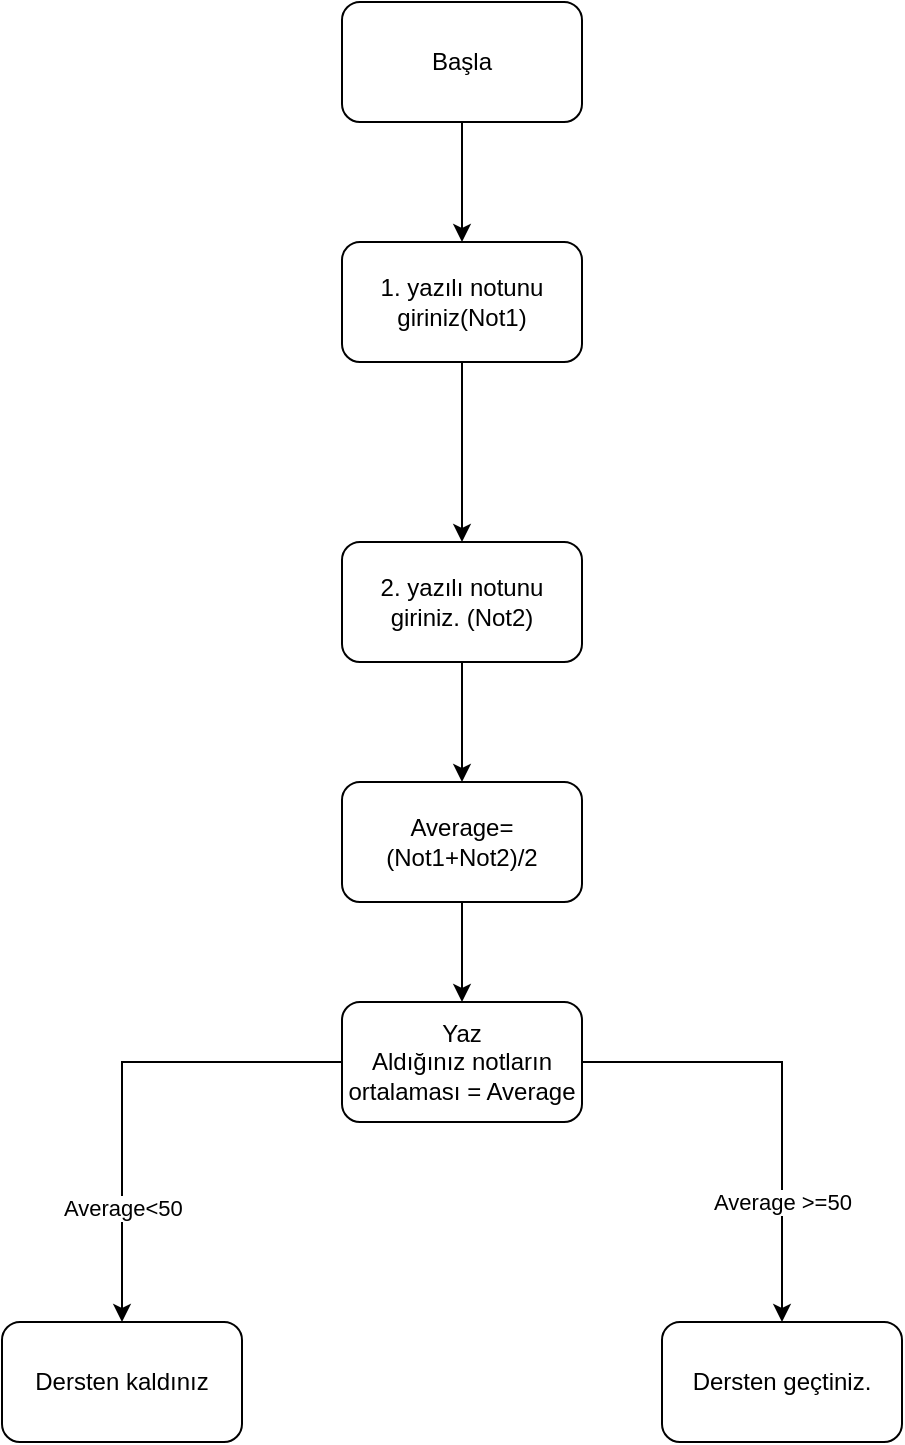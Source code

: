 <mxfile version="22.1.18" type="github">
  <diagram id="C5RBs43oDa-KdzZeNtuy" name="Page-1">
    <mxGraphModel dx="1121" dy="541" grid="1" gridSize="10" guides="1" tooltips="1" connect="1" arrows="1" fold="1" page="1" pageScale="1" pageWidth="827" pageHeight="1169" math="0" shadow="0">
      <root>
        <mxCell id="WIyWlLk6GJQsqaUBKTNV-0" />
        <mxCell id="WIyWlLk6GJQsqaUBKTNV-1" parent="WIyWlLk6GJQsqaUBKTNV-0" />
        <mxCell id="nvrNx87k68oCqkHKVC3R-5" value="" style="edgeStyle=orthogonalEdgeStyle;rounded=0;orthogonalLoop=1;jettySize=auto;html=1;" edge="1" parent="WIyWlLk6GJQsqaUBKTNV-1" source="WIyWlLk6GJQsqaUBKTNV-3" target="nvrNx87k68oCqkHKVC3R-4">
          <mxGeometry relative="1" as="geometry" />
        </mxCell>
        <mxCell id="WIyWlLk6GJQsqaUBKTNV-3" value="Başla" style="rounded=1;whiteSpace=wrap;html=1;fontSize=12;glass=0;strokeWidth=1;shadow=0;" parent="WIyWlLk6GJQsqaUBKTNV-1" vertex="1">
          <mxGeometry x="359" y="160" width="120" height="60" as="geometry" />
        </mxCell>
        <mxCell id="nvrNx87k68oCqkHKVC3R-7" value="" style="edgeStyle=orthogonalEdgeStyle;rounded=0;orthogonalLoop=1;jettySize=auto;html=1;" edge="1" parent="WIyWlLk6GJQsqaUBKTNV-1" source="nvrNx87k68oCqkHKVC3R-4" target="nvrNx87k68oCqkHKVC3R-6">
          <mxGeometry relative="1" as="geometry" />
        </mxCell>
        <mxCell id="nvrNx87k68oCqkHKVC3R-4" value="1. yazılı notunu giriniz(Not1)" style="whiteSpace=wrap;html=1;rounded=1;glass=0;strokeWidth=1;shadow=0;" vertex="1" parent="WIyWlLk6GJQsqaUBKTNV-1">
          <mxGeometry x="359" y="280" width="120" height="60" as="geometry" />
        </mxCell>
        <mxCell id="nvrNx87k68oCqkHKVC3R-9" value="" style="edgeStyle=orthogonalEdgeStyle;rounded=0;orthogonalLoop=1;jettySize=auto;html=1;" edge="1" parent="WIyWlLk6GJQsqaUBKTNV-1" source="nvrNx87k68oCqkHKVC3R-6" target="nvrNx87k68oCqkHKVC3R-8">
          <mxGeometry relative="1" as="geometry" />
        </mxCell>
        <mxCell id="nvrNx87k68oCqkHKVC3R-6" value="2. yazılı notunu giriniz. (Not2)" style="whiteSpace=wrap;html=1;rounded=1;glass=0;strokeWidth=1;shadow=0;" vertex="1" parent="WIyWlLk6GJQsqaUBKTNV-1">
          <mxGeometry x="359" y="430" width="120" height="60" as="geometry" />
        </mxCell>
        <mxCell id="nvrNx87k68oCqkHKVC3R-11" value="" style="edgeStyle=orthogonalEdgeStyle;rounded=0;orthogonalLoop=1;jettySize=auto;html=1;" edge="1" parent="WIyWlLk6GJQsqaUBKTNV-1" source="nvrNx87k68oCqkHKVC3R-8" target="nvrNx87k68oCqkHKVC3R-10">
          <mxGeometry relative="1" as="geometry" />
        </mxCell>
        <mxCell id="nvrNx87k68oCqkHKVC3R-8" value="Average=(Not1+Not2)/2" style="whiteSpace=wrap;html=1;rounded=1;glass=0;strokeWidth=1;shadow=0;" vertex="1" parent="WIyWlLk6GJQsqaUBKTNV-1">
          <mxGeometry x="359" y="550" width="120" height="60" as="geometry" />
        </mxCell>
        <mxCell id="nvrNx87k68oCqkHKVC3R-17" value="" style="edgeStyle=orthogonalEdgeStyle;rounded=0;orthogonalLoop=1;jettySize=auto;html=1;" edge="1" parent="WIyWlLk6GJQsqaUBKTNV-1" source="nvrNx87k68oCqkHKVC3R-10" target="nvrNx87k68oCqkHKVC3R-16">
          <mxGeometry relative="1" as="geometry" />
        </mxCell>
        <mxCell id="nvrNx87k68oCqkHKVC3R-20" value="&amp;nbsp; Average&amp;lt;50&amp;nbsp; &amp;nbsp;" style="edgeLabel;html=1;align=center;verticalAlign=middle;resizable=0;points=[];" vertex="1" connectable="0" parent="nvrNx87k68oCqkHKVC3R-17">
          <mxGeometry x="0.523" y="2" relative="1" as="geometry">
            <mxPoint as="offset" />
          </mxGeometry>
        </mxCell>
        <mxCell id="nvrNx87k68oCqkHKVC3R-19" value="" style="edgeStyle=orthogonalEdgeStyle;rounded=0;orthogonalLoop=1;jettySize=auto;html=1;" edge="1" parent="WIyWlLk6GJQsqaUBKTNV-1" source="nvrNx87k68oCqkHKVC3R-10" target="nvrNx87k68oCqkHKVC3R-18">
          <mxGeometry relative="1" as="geometry" />
        </mxCell>
        <mxCell id="nvrNx87k68oCqkHKVC3R-21" value="Average &amp;gt;=50" style="edgeLabel;html=1;align=center;verticalAlign=middle;resizable=0;points=[];" vertex="1" connectable="0" parent="nvrNx87k68oCqkHKVC3R-19">
          <mxGeometry x="0.475" relative="1" as="geometry">
            <mxPoint as="offset" />
          </mxGeometry>
        </mxCell>
        <mxCell id="nvrNx87k68oCqkHKVC3R-10" value="Yaz&lt;br&gt;Aldığınız notların ortalaması = Average" style="whiteSpace=wrap;html=1;rounded=1;glass=0;strokeWidth=1;shadow=0;" vertex="1" parent="WIyWlLk6GJQsqaUBKTNV-1">
          <mxGeometry x="359" y="660" width="120" height="60" as="geometry" />
        </mxCell>
        <mxCell id="nvrNx87k68oCqkHKVC3R-16" value="Dersten kaldınız" style="whiteSpace=wrap;html=1;rounded=1;glass=0;strokeWidth=1;shadow=0;" vertex="1" parent="WIyWlLk6GJQsqaUBKTNV-1">
          <mxGeometry x="189" y="820" width="120" height="60" as="geometry" />
        </mxCell>
        <mxCell id="nvrNx87k68oCqkHKVC3R-18" value="Dersten geçtiniz." style="whiteSpace=wrap;html=1;rounded=1;glass=0;strokeWidth=1;shadow=0;" vertex="1" parent="WIyWlLk6GJQsqaUBKTNV-1">
          <mxGeometry x="519" y="820" width="120" height="60" as="geometry" />
        </mxCell>
      </root>
    </mxGraphModel>
  </diagram>
</mxfile>
